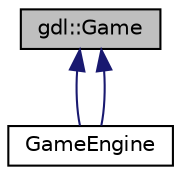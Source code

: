 digraph "gdl::Game"
{
  edge [fontname="Helvetica",fontsize="10",labelfontname="Helvetica",labelfontsize="10"];
  node [fontname="Helvetica",fontsize="10",shape=record];
  Node1 [label="gdl::Game",height=0.2,width=0.4,color="black", fillcolor="grey75", style="filled", fontcolor="black"];
  Node1 -> Node2 [dir="back",color="midnightblue",fontsize="10",style="solid"];
  Node2 [label="GameEngine",height=0.2,width=0.4,color="black", fillcolor="white", style="filled",URL="$class_game_engine.html"];
  Node1 -> Node2 [dir="back",color="midnightblue",fontsize="10",style="solid"];
}
